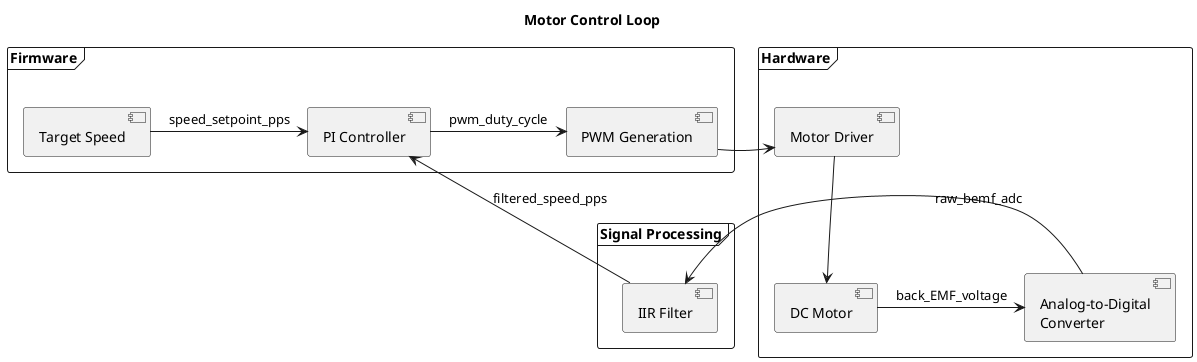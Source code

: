 @startuml
skinparam componentStyle uml2
skinparam monochrome true
skinparam shadowing false
skinparam classAttributeIconSize 0


title Motor Control Loop

frame "Firmware" {
    [Target Speed] as setpoint
    [PI Controller] as pi
    [PWM Generation] as pwm
}

frame "Hardware" {
    [Motor Driver] as driver
    [DC Motor] as motor
    [Analog-to-Digital\nConverter] as adc
}

frame "Signal Processing" {
    [IIR Filter] as filter
}

setpoint -> pi : speed_setpoint_pps
pi -> pwm : pwm_duty_cycle
pwm -> driver
driver --> motor
motor -> adc : back_EMF_voltage
adc -> filter : raw_bemf_adc
filter --> pi : filtered_speed_pps

@enduml
